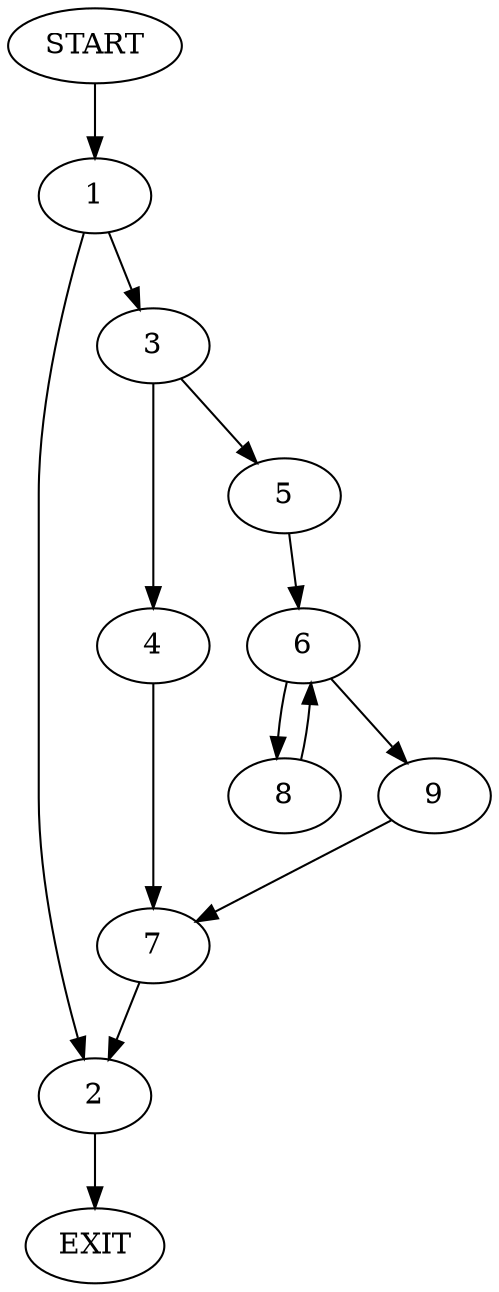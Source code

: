 digraph {
0 [label="START"]
10 [label="EXIT"]
0 -> 1
1 -> 2
1 -> 3
2 -> 10
3 -> 4
3 -> 5
5 -> 6
4 -> 7
7 -> 2
6 -> 8
6 -> 9
9 -> 7
8 -> 6
}

